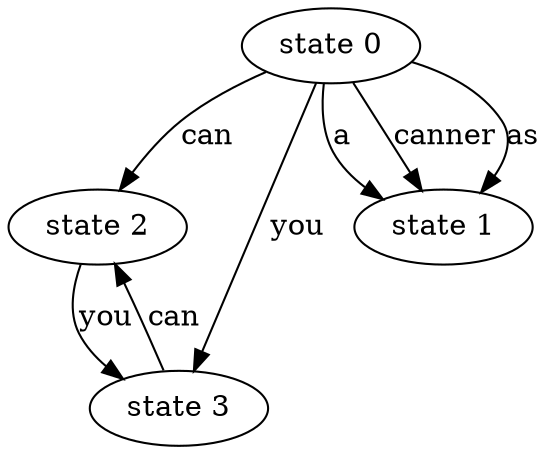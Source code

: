 digraph abc{ 
"state 2" -> "state 3" [ label="you" ]; 
"state 3" -> "state 2" [ label="can" ]; 
"state 0" -> "state 1" [ label="a" ]; 
"state 0" -> "state 1" [ label="canner" ]; 
"state 0" -> "state 1" [ label="as" ]; 
"state 0" -> "state 2" [ label="can" ]; 
"state 0" -> "state 3" [ label="you" ]; 
}